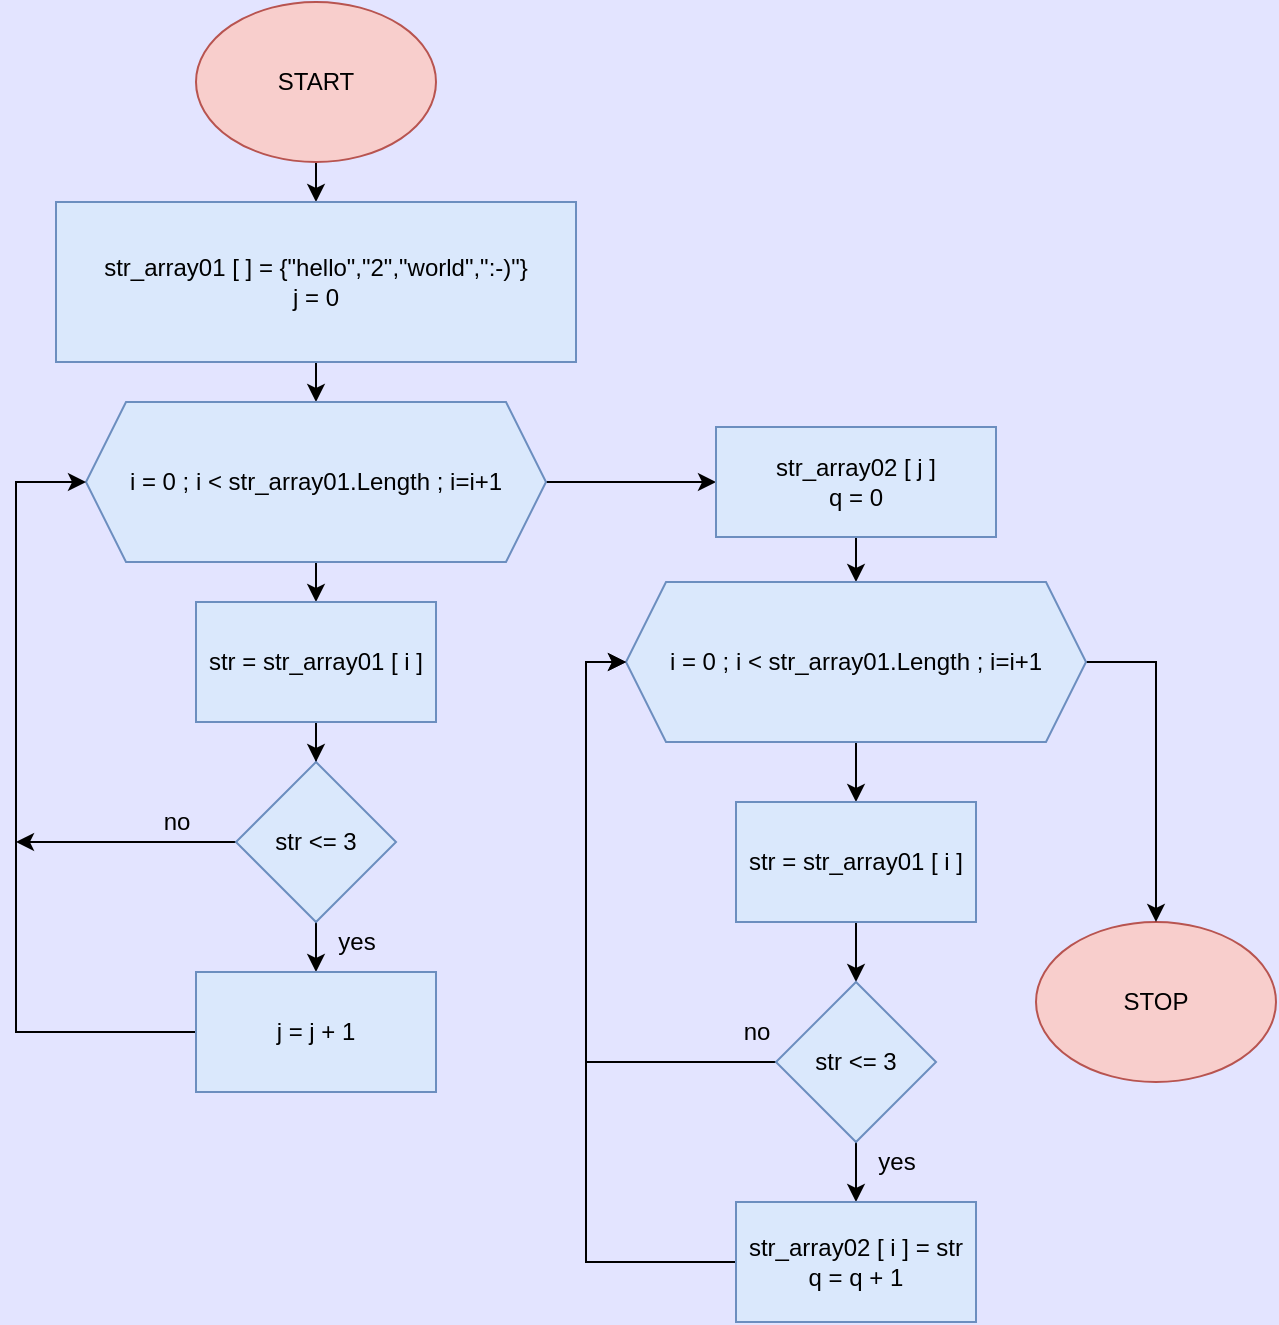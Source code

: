 <mxfile version="20.3.0" type="device"><diagram id="C5RBs43oDa-KdzZeNtuy" name="Page-1"><mxGraphModel dx="1108" dy="553" grid="1" gridSize="10" guides="1" tooltips="1" connect="1" arrows="1" fold="1" page="1" pageScale="1" pageWidth="827" pageHeight="1169" background="#E3E4FF" math="0" shadow="0"><root><mxCell id="WIyWlLk6GJQsqaUBKTNV-0"/><mxCell id="WIyWlLk6GJQsqaUBKTNV-1" parent="WIyWlLk6GJQsqaUBKTNV-0"/><mxCell id="FnX1KjIH_qJ7sBwsYLFR-1" value="" style="edgeStyle=orthogonalEdgeStyle;rounded=0;orthogonalLoop=1;jettySize=auto;html=1;curved=1;" parent="WIyWlLk6GJQsqaUBKTNV-1" source="5D1x3g3zC5x79TtH3ptu-0" edge="1"><mxGeometry relative="1" as="geometry"><mxPoint x="320" y="140" as="targetPoint"/></mxGeometry></mxCell><mxCell id="5D1x3g3zC5x79TtH3ptu-0" value="START" style="ellipse;whiteSpace=wrap;html=1;fillColor=#f8cecc;strokeColor=#b85450;rounded=0;" parent="WIyWlLk6GJQsqaUBKTNV-1" vertex="1"><mxGeometry x="260" y="40" width="120" height="80" as="geometry"/></mxCell><mxCell id="MOTZQWfuBgRvvnRtd8-S-2" style="edgeStyle=orthogonalEdgeStyle;rounded=0;orthogonalLoop=1;jettySize=auto;html=1;exitX=0.5;exitY=1;exitDx=0;exitDy=0;entryX=0.5;entryY=0;entryDx=0;entryDy=0;" edge="1" parent="WIyWlLk6GJQsqaUBKTNV-1" source="QuL03HQrT5-4GQCMWt3i-0" target="MOTZQWfuBgRvvnRtd8-S-0"><mxGeometry relative="1" as="geometry"/></mxCell><mxCell id="QuL03HQrT5-4GQCMWt3i-0" value="str_array01 [ ] = {&quot;hello&quot;,&quot;2&quot;,&quot;world&quot;,&quot;:-)&quot;}&lt;br&gt;j = 0" style="rounded=0;whiteSpace=wrap;html=1;fillColor=#dae8fc;strokeColor=#6c8ebf;" parent="WIyWlLk6GJQsqaUBKTNV-1" vertex="1"><mxGeometry x="190" y="140" width="260" height="80" as="geometry"/></mxCell><mxCell id="QuL03HQrT5-4GQCMWt3i-17" value="STOP" style="ellipse;whiteSpace=wrap;html=1;fillColor=#f8cecc;strokeColor=#b85450;" parent="WIyWlLk6GJQsqaUBKTNV-1" vertex="1"><mxGeometry x="680" y="500" width="120" height="80" as="geometry"/></mxCell><mxCell id="MOTZQWfuBgRvvnRtd8-S-4" style="edgeStyle=orthogonalEdgeStyle;rounded=0;orthogonalLoop=1;jettySize=auto;html=1;exitX=0.5;exitY=1;exitDx=0;exitDy=0;entryX=0.5;entryY=0;entryDx=0;entryDy=0;" edge="1" parent="WIyWlLk6GJQsqaUBKTNV-1" source="MOTZQWfuBgRvvnRtd8-S-0" target="MOTZQWfuBgRvvnRtd8-S-3"><mxGeometry relative="1" as="geometry"/></mxCell><mxCell id="MOTZQWfuBgRvvnRtd8-S-14" value="" style="edgeStyle=orthogonalEdgeStyle;rounded=0;orthogonalLoop=1;jettySize=auto;html=1;" edge="1" parent="WIyWlLk6GJQsqaUBKTNV-1" source="MOTZQWfuBgRvvnRtd8-S-0" target="MOTZQWfuBgRvvnRtd8-S-13"><mxGeometry relative="1" as="geometry"/></mxCell><mxCell id="MOTZQWfuBgRvvnRtd8-S-0" value="i = 0 ; i &amp;lt; str_array01.Length ; i=i+1" style="shape=hexagon;perimeter=hexagonPerimeter2;whiteSpace=wrap;html=1;fixedSize=1;fillColor=#dae8fc;strokeColor=#6c8ebf;" vertex="1" parent="WIyWlLk6GJQsqaUBKTNV-1"><mxGeometry x="205" y="240" width="230" height="80" as="geometry"/></mxCell><mxCell id="MOTZQWfuBgRvvnRtd8-S-6" value="" style="edgeStyle=orthogonalEdgeStyle;rounded=0;orthogonalLoop=1;jettySize=auto;html=1;" edge="1" parent="WIyWlLk6GJQsqaUBKTNV-1" source="MOTZQWfuBgRvvnRtd8-S-3" target="MOTZQWfuBgRvvnRtd8-S-5"><mxGeometry relative="1" as="geometry"/></mxCell><mxCell id="MOTZQWfuBgRvvnRtd8-S-3" value="str = str_array01 [ i ]" style="rounded=0;whiteSpace=wrap;html=1;fillColor=#dae8fc;strokeColor=#6c8ebf;" vertex="1" parent="WIyWlLk6GJQsqaUBKTNV-1"><mxGeometry x="260" y="340" width="120" height="60" as="geometry"/></mxCell><mxCell id="MOTZQWfuBgRvvnRtd8-S-8" value="" style="edgeStyle=orthogonalEdgeStyle;rounded=0;orthogonalLoop=1;jettySize=auto;html=1;" edge="1" parent="WIyWlLk6GJQsqaUBKTNV-1" source="MOTZQWfuBgRvvnRtd8-S-5" target="MOTZQWfuBgRvvnRtd8-S-7"><mxGeometry relative="1" as="geometry"/></mxCell><mxCell id="MOTZQWfuBgRvvnRtd8-S-10" style="edgeStyle=orthogonalEdgeStyle;rounded=0;orthogonalLoop=1;jettySize=auto;html=1;" edge="1" parent="WIyWlLk6GJQsqaUBKTNV-1" source="MOTZQWfuBgRvvnRtd8-S-5"><mxGeometry relative="1" as="geometry"><mxPoint x="170" y="460" as="targetPoint"/></mxGeometry></mxCell><mxCell id="MOTZQWfuBgRvvnRtd8-S-5" value="str &amp;lt;= 3" style="rhombus;whiteSpace=wrap;html=1;fillColor=#dae8fc;strokeColor=#6c8ebf;" vertex="1" parent="WIyWlLk6GJQsqaUBKTNV-1"><mxGeometry x="280" y="420" width="80" height="80" as="geometry"/></mxCell><mxCell id="MOTZQWfuBgRvvnRtd8-S-9" style="edgeStyle=orthogonalEdgeStyle;rounded=0;orthogonalLoop=1;jettySize=auto;html=1;entryX=0;entryY=0.5;entryDx=0;entryDy=0;" edge="1" parent="WIyWlLk6GJQsqaUBKTNV-1" source="MOTZQWfuBgRvvnRtd8-S-7" target="MOTZQWfuBgRvvnRtd8-S-0"><mxGeometry relative="1" as="geometry"><Array as="points"><mxPoint x="170" y="555"/><mxPoint x="170" y="280"/></Array></mxGeometry></mxCell><mxCell id="MOTZQWfuBgRvvnRtd8-S-7" value="j = j + 1" style="whiteSpace=wrap;html=1;fillColor=#dae8fc;strokeColor=#6c8ebf;" vertex="1" parent="WIyWlLk6GJQsqaUBKTNV-1"><mxGeometry x="260" y="525" width="120" height="60" as="geometry"/></mxCell><mxCell id="MOTZQWfuBgRvvnRtd8-S-11" value="yes" style="text;html=1;align=center;verticalAlign=middle;resizable=0;points=[];autosize=1;strokeColor=none;fillColor=none;" vertex="1" parent="WIyWlLk6GJQsqaUBKTNV-1"><mxGeometry x="320" y="495" width="40" height="30" as="geometry"/></mxCell><mxCell id="MOTZQWfuBgRvvnRtd8-S-12" value="no" style="text;html=1;align=center;verticalAlign=middle;resizable=0;points=[];autosize=1;strokeColor=none;fillColor=none;" vertex="1" parent="WIyWlLk6GJQsqaUBKTNV-1"><mxGeometry x="230" y="435" width="40" height="30" as="geometry"/></mxCell><mxCell id="MOTZQWfuBgRvvnRtd8-S-17" value="" style="edgeStyle=orthogonalEdgeStyle;rounded=0;orthogonalLoop=1;jettySize=auto;html=1;" edge="1" parent="WIyWlLk6GJQsqaUBKTNV-1" source="MOTZQWfuBgRvvnRtd8-S-13" target="MOTZQWfuBgRvvnRtd8-S-15"><mxGeometry relative="1" as="geometry"/></mxCell><mxCell id="MOTZQWfuBgRvvnRtd8-S-13" value="str_array02 [ j ]&lt;br&gt;q = 0" style="whiteSpace=wrap;html=1;fillColor=#dae8fc;strokeColor=#6c8ebf;" vertex="1" parent="WIyWlLk6GJQsqaUBKTNV-1"><mxGeometry x="520" y="252.5" width="140" height="55" as="geometry"/></mxCell><mxCell id="MOTZQWfuBgRvvnRtd8-S-18" value="" style="edgeStyle=orthogonalEdgeStyle;rounded=0;orthogonalLoop=1;jettySize=auto;html=1;" edge="1" parent="WIyWlLk6GJQsqaUBKTNV-1" source="MOTZQWfuBgRvvnRtd8-S-15" target="MOTZQWfuBgRvvnRtd8-S-16"><mxGeometry relative="1" as="geometry"/></mxCell><mxCell id="MOTZQWfuBgRvvnRtd8-S-27" style="edgeStyle=orthogonalEdgeStyle;rounded=0;orthogonalLoop=1;jettySize=auto;html=1;entryX=0.5;entryY=0;entryDx=0;entryDy=0;" edge="1" parent="WIyWlLk6GJQsqaUBKTNV-1" source="MOTZQWfuBgRvvnRtd8-S-15" target="QuL03HQrT5-4GQCMWt3i-17"><mxGeometry relative="1" as="geometry"><Array as="points"><mxPoint x="740" y="370"/></Array></mxGeometry></mxCell><mxCell id="MOTZQWfuBgRvvnRtd8-S-15" value="i = 0 ; i &amp;lt; str_array01.Length ; i=i+1" style="shape=hexagon;perimeter=hexagonPerimeter2;whiteSpace=wrap;html=1;fixedSize=1;fillColor=#dae8fc;strokeColor=#6c8ebf;" vertex="1" parent="WIyWlLk6GJQsqaUBKTNV-1"><mxGeometry x="475" y="330" width="230" height="80" as="geometry"/></mxCell><mxCell id="MOTZQWfuBgRvvnRtd8-S-20" value="" style="edgeStyle=orthogonalEdgeStyle;rounded=0;orthogonalLoop=1;jettySize=auto;html=1;" edge="1" parent="WIyWlLk6GJQsqaUBKTNV-1" source="MOTZQWfuBgRvvnRtd8-S-16" target="MOTZQWfuBgRvvnRtd8-S-19"><mxGeometry relative="1" as="geometry"/></mxCell><mxCell id="MOTZQWfuBgRvvnRtd8-S-16" value="str = str_array01 [ i ]" style="rounded=0;whiteSpace=wrap;html=1;fillColor=#dae8fc;strokeColor=#6c8ebf;" vertex="1" parent="WIyWlLk6GJQsqaUBKTNV-1"><mxGeometry x="530" y="440" width="120" height="60" as="geometry"/></mxCell><mxCell id="MOTZQWfuBgRvvnRtd8-S-22" value="" style="edgeStyle=orthogonalEdgeStyle;rounded=0;orthogonalLoop=1;jettySize=auto;html=1;" edge="1" parent="WIyWlLk6GJQsqaUBKTNV-1" source="MOTZQWfuBgRvvnRtd8-S-19" target="MOTZQWfuBgRvvnRtd8-S-21"><mxGeometry relative="1" as="geometry"/></mxCell><mxCell id="MOTZQWfuBgRvvnRtd8-S-25" style="edgeStyle=orthogonalEdgeStyle;rounded=0;orthogonalLoop=1;jettySize=auto;html=1;entryX=0;entryY=0.5;entryDx=0;entryDy=0;" edge="1" parent="WIyWlLk6GJQsqaUBKTNV-1" source="MOTZQWfuBgRvvnRtd8-S-19" target="MOTZQWfuBgRvvnRtd8-S-15"><mxGeometry relative="1" as="geometry"><mxPoint x="460" y="570" as="targetPoint"/><Array as="points"><mxPoint x="455" y="570"/><mxPoint x="455" y="370"/></Array></mxGeometry></mxCell><mxCell id="MOTZQWfuBgRvvnRtd8-S-19" value="str &amp;lt;= 3" style="rhombus;whiteSpace=wrap;html=1;fillColor=#dae8fc;strokeColor=#6c8ebf;" vertex="1" parent="WIyWlLk6GJQsqaUBKTNV-1"><mxGeometry x="550" y="530" width="80" height="80" as="geometry"/></mxCell><mxCell id="MOTZQWfuBgRvvnRtd8-S-24" style="edgeStyle=orthogonalEdgeStyle;rounded=0;orthogonalLoop=1;jettySize=auto;html=1;entryX=0;entryY=0.5;entryDx=0;entryDy=0;" edge="1" parent="WIyWlLk6GJQsqaUBKTNV-1" source="MOTZQWfuBgRvvnRtd8-S-21" target="MOTZQWfuBgRvvnRtd8-S-15"><mxGeometry relative="1" as="geometry"><Array as="points"><mxPoint x="455" y="670"/><mxPoint x="455" y="370"/></Array></mxGeometry></mxCell><mxCell id="MOTZQWfuBgRvvnRtd8-S-21" value="str_array02 [ i ] = str&lt;br&gt;q = q + 1" style="whiteSpace=wrap;html=1;fillColor=#dae8fc;strokeColor=#6c8ebf;" vertex="1" parent="WIyWlLk6GJQsqaUBKTNV-1"><mxGeometry x="530" y="640" width="120" height="60" as="geometry"/></mxCell><mxCell id="MOTZQWfuBgRvvnRtd8-S-23" value="yes" style="text;html=1;align=center;verticalAlign=middle;resizable=0;points=[];autosize=1;strokeColor=none;fillColor=none;" vertex="1" parent="WIyWlLk6GJQsqaUBKTNV-1"><mxGeometry x="590" y="605" width="40" height="30" as="geometry"/></mxCell><mxCell id="MOTZQWfuBgRvvnRtd8-S-26" value="no" style="text;html=1;align=center;verticalAlign=middle;resizable=0;points=[];autosize=1;strokeColor=none;fillColor=none;" vertex="1" parent="WIyWlLk6GJQsqaUBKTNV-1"><mxGeometry x="520" y="540" width="40" height="30" as="geometry"/></mxCell></root></mxGraphModel></diagram></mxfile>